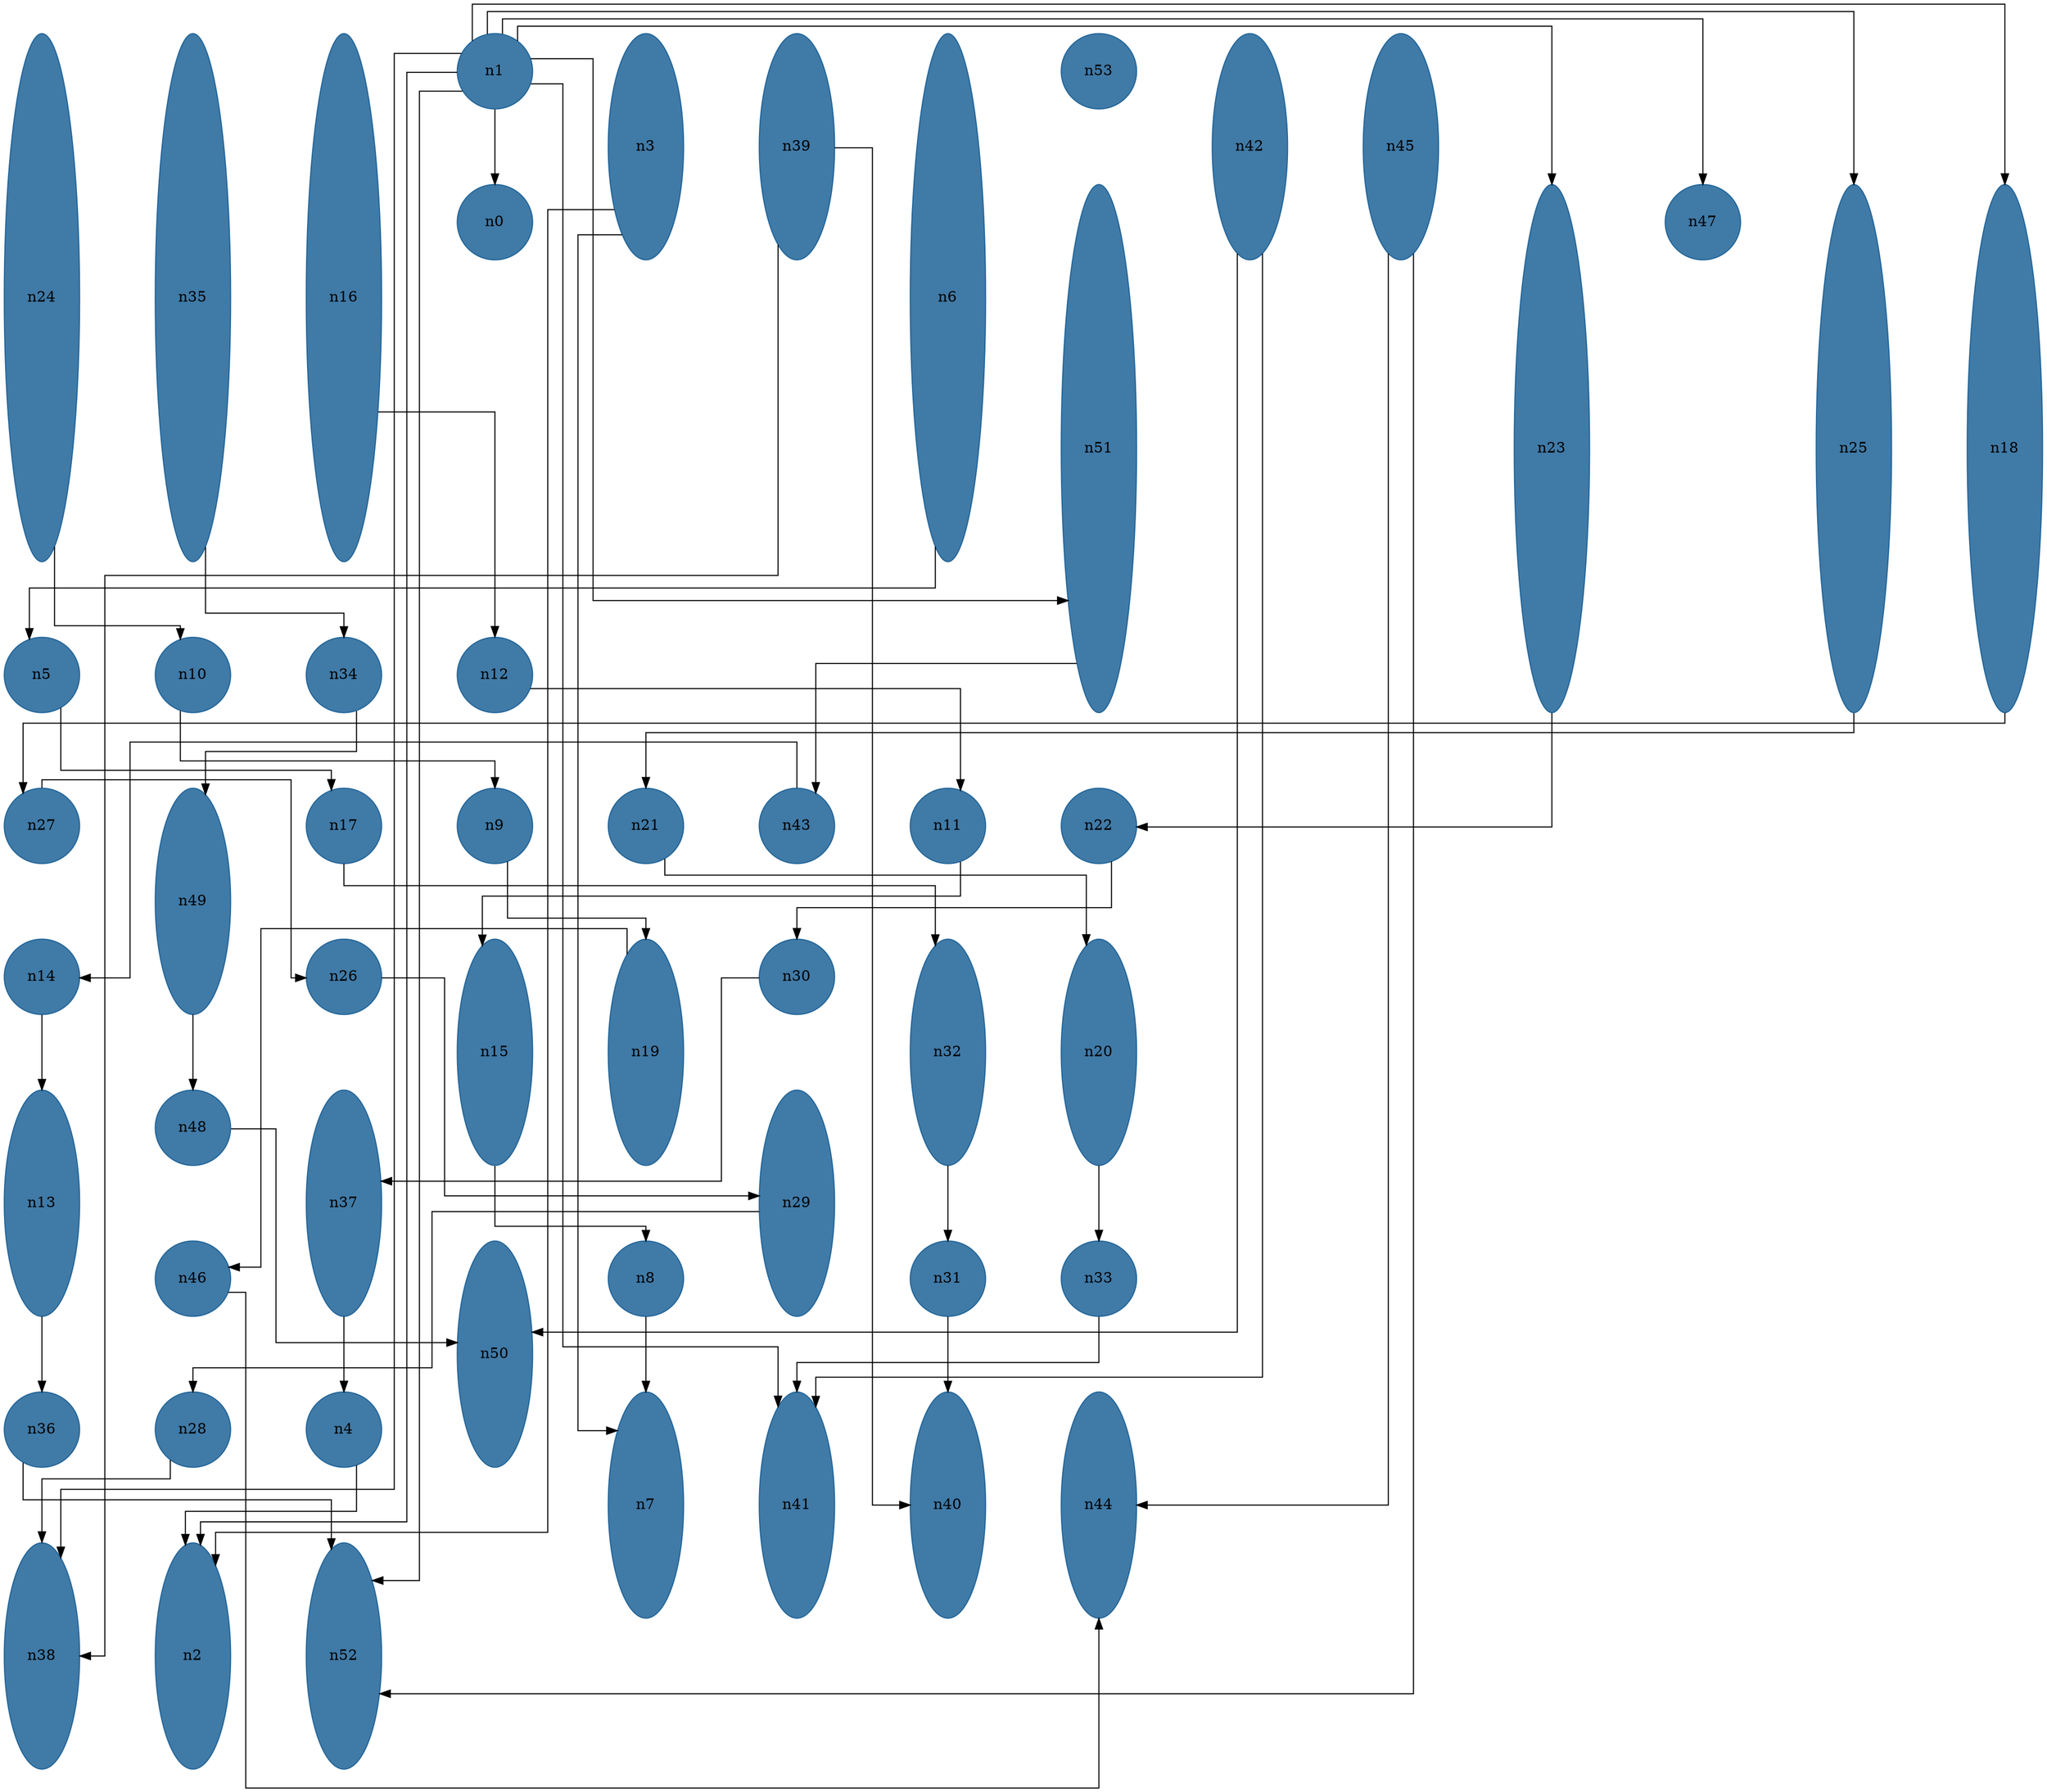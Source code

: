 //do not use DOT to generate pdf use NEATO or FDP
digraph{
layout="neato";
splines="ortho";
n24[shape="ellipse", style="filled", color="#004E8ABF", pos="0,21!", height="7", width="1"];
n24 -> n10;
n35[shape="ellipse", style="filled", color="#004E8ABF", pos="2,21!", height="7", width="1"];
n35 -> n34;
n16[shape="ellipse", style="filled", color="#004E8ABF", pos="4,21!", height="7", width="1"];
n16 -> n12;
n1[shape="ellipse", style="filled", color="#004E8ABF", pos="6,24!", height="1", width="1"];
n1 -> n47;
n1 -> n25;
n1 -> n0;
n1 -> n38;
n1 -> n2;
n1 -> n18;
n1 -> n41;
n1 -> n52;
n1 -> n51;
n1 -> n23;
n3[shape="ellipse", style="filled", color="#004E8ABF", pos="8,23!", height="3", width="1"];
n3 -> n2;
n3 -> n7;
n39[shape="ellipse", style="filled", color="#004E8ABF", pos="10,23!", height="3", width="1"];
n39 -> n38;
n39 -> n40;
n6[shape="ellipse", style="filled", color="#004E8ABF", pos="12,21!", height="7", width="1"];
n6 -> n5;
n53[shape="ellipse", style="filled", color="#004E8ABF", pos="14,24!", height="1", width="1"];
n42[shape="ellipse", style="filled", color="#004E8ABF", pos="16,23!", height="3", width="1"];
n42 -> n50;
n42 -> n41;
n45[shape="ellipse", style="filled", color="#004E8ABF", pos="18,23!", height="3", width="1"];
n45 -> n52;
n45 -> n44;
n0[shape="ellipse", style="filled", color="#004E8ABF", pos="6,22!", height="1", width="1"];
n51[shape="ellipse", style="filled", color="#004E8ABF", pos="14,19!", height="7", width="1"];
n51 -> n43;
n23[shape="ellipse", style="filled", color="#004E8ABF", pos="20,19!", height="7", width="1"];
n23 -> n22;
n47[shape="ellipse", style="filled", color="#004E8ABF", pos="22,22!", height="1", width="1"];
n25[shape="ellipse", style="filled", color="#004E8ABF", pos="24,19!", height="7", width="1"];
n25 -> n21;
n18[shape="ellipse", style="filled", color="#004E8ABF", pos="26,19!", height="7", width="1"];
n18 -> n27;
n5[shape="ellipse", style="filled", color="#004E8ABF", pos="0,16!", height="1", width="1"];
n5 -> n17;
n10[shape="ellipse", style="filled", color="#004E8ABF", pos="2,16!", height="1", width="1"];
n10 -> n9;
n34[shape="ellipse", style="filled", color="#004E8ABF", pos="4,16!", height="1", width="1"];
n34 -> n49;
n12[shape="ellipse", style="filled", color="#004E8ABF", pos="6,16!", height="1", width="1"];
n12 -> n11;
n27[shape="ellipse", style="filled", color="#004E8ABF", pos="0,14!", height="1", width="1"];
n27 -> n26;
n49[shape="ellipse", style="filled", color="#004E8ABF", pos="2,13!", height="3", width="1"];
n49 -> n48;
n17[shape="ellipse", style="filled", color="#004E8ABF", pos="4,14!", height="1", width="1"];
n17 -> n32;
n9[shape="ellipse", style="filled", color="#004E8ABF", pos="6,14!", height="1", width="1"];
n9 -> n19;
n21[shape="ellipse", style="filled", color="#004E8ABF", pos="8,14!", height="1", width="1"];
n21 -> n20;
n43[shape="ellipse", style="filled", color="#004E8ABF", pos="10,14!", height="1", width="1"];
n43 -> n14;
n11[shape="ellipse", style="filled", color="#004E8ABF", pos="12,14!", height="1", width="1"];
n11 -> n15;
n22[shape="ellipse", style="filled", color="#004E8ABF", pos="14,14!", height="1", width="1"];
n22 -> n30;
n14[shape="ellipse", style="filled", color="#004E8ABF", pos="0,12!", height="1", width="1"];
n14 -> n13;
n26[shape="ellipse", style="filled", color="#004E8ABF", pos="4,12!", height="1", width="1"];
n26 -> n29;
n15[shape="ellipse", style="filled", color="#004E8ABF", pos="6,11!", height="3", width="1"];
n15 -> n8;
n19[shape="ellipse", style="filled", color="#004E8ABF", pos="8,11!", height="3", width="1"];
n19 -> n46;
n30[shape="ellipse", style="filled", color="#004E8ABF", pos="10,12!", height="1", width="1"];
n30 -> n37;
n32[shape="ellipse", style="filled", color="#004E8ABF", pos="12,11!", height="3", width="1"];
n32 -> n31;
n20[shape="ellipse", style="filled", color="#004E8ABF", pos="14,11!", height="3", width="1"];
n20 -> n33;
n13[shape="ellipse", style="filled", color="#004E8ABF", pos="0,9!", height="3", width="1"];
n13 -> n36;
n48[shape="ellipse", style="filled", color="#004E8ABF", pos="2,10!", height="1", width="1"];
n48 -> n50;
n37[shape="ellipse", style="filled", color="#004E8ABF", pos="4,9!", height="3", width="1"];
n37 -> n4;
n29[shape="ellipse", style="filled", color="#004E8ABF", pos="10,9!", height="3", width="1"];
n29 -> n28;
n46[shape="ellipse", style="filled", color="#004E8ABF", pos="2,8!", height="1", width="1"];
n46 -> n44;
n50[shape="ellipse", style="filled", color="#004E8ABF", pos="6,7!", height="3", width="1"];
n8[shape="ellipse", style="filled", color="#004E8ABF", pos="8,8!", height="1", width="1"];
n8 -> n7;
n31[shape="ellipse", style="filled", color="#004E8ABF", pos="12,8!", height="1", width="1"];
n31 -> n40;
n33[shape="ellipse", style="filled", color="#004E8ABF", pos="14,8!", height="1", width="1"];
n33 -> n41;
n36[shape="ellipse", style="filled", color="#004E8ABF", pos="0,6!", height="1", width="1"];
n36 -> n52;
n28[shape="ellipse", style="filled", color="#004E8ABF", pos="2,6!", height="1", width="1"];
n28 -> n38;
n4[shape="ellipse", style="filled", color="#004E8ABF", pos="4,6!", height="1", width="1"];
n4 -> n2;
n7[shape="ellipse", style="filled", color="#004E8ABF", pos="8,5!", height="3", width="1"];
n41[shape="ellipse", style="filled", color="#004E8ABF", pos="10,5!", height="3", width="1"];
n40[shape="ellipse", style="filled", color="#004E8ABF", pos="12,5!", height="3", width="1"];
n44[shape="ellipse", style="filled", color="#004E8ABF", pos="14,5!", height="3", width="1"];
n38[shape="ellipse", style="filled", color="#004E8ABF", pos="0,3!", height="3", width="1"];
n2[shape="ellipse", style="filled", color="#004E8ABF", pos="2,3!", height="3", width="1"];
n52[shape="ellipse", style="filled", color="#004E8ABF", pos="4,3!", height="3", width="1"];
}